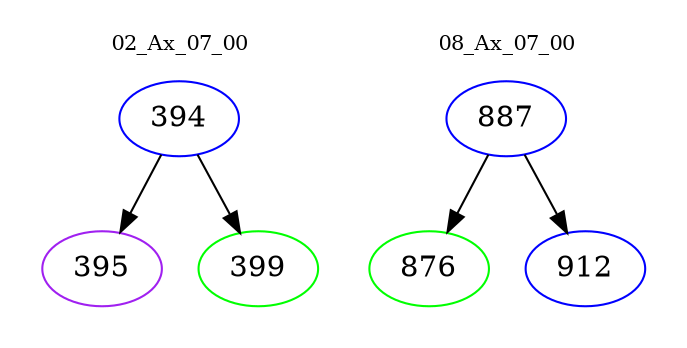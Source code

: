 digraph{
subgraph cluster_0 {
color = white
label = "02_Ax_07_00";
fontsize=10;
T0_394 [label="394", color="blue"]
T0_394 -> T0_395 [color="black"]
T0_395 [label="395", color="purple"]
T0_394 -> T0_399 [color="black"]
T0_399 [label="399", color="green"]
}
subgraph cluster_1 {
color = white
label = "08_Ax_07_00";
fontsize=10;
T1_887 [label="887", color="blue"]
T1_887 -> T1_876 [color="black"]
T1_876 [label="876", color="green"]
T1_887 -> T1_912 [color="black"]
T1_912 [label="912", color="blue"]
}
}
